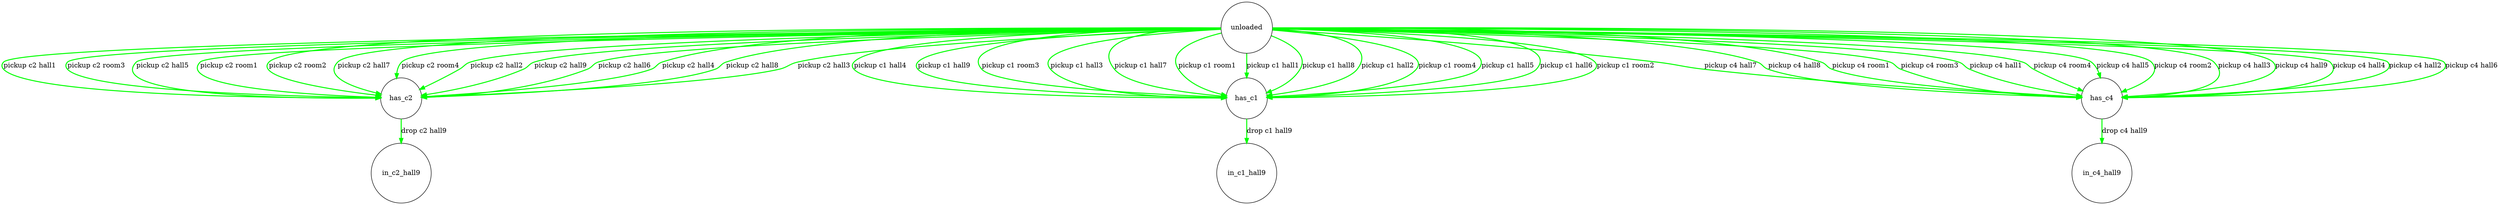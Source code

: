 digraph Tree {
	node [shape=circle, fontsize=14, color=black, fillcolor=white, fontcolor=black];
	 edge [style=solid, color=black];
has_c2 -> in_c2_hall9 [style=bold,label="drop c2 hall9", color=green];
has_c1 -> in_c1_hall9 [style=bold,label="drop c1 hall9", color=green];
has_c4 -> in_c4_hall9 [style=bold,label="drop c4 hall9", color=green];
unloaded -> has_c2 [style=bold,label="pickup c2 hall1", color=green];
unloaded -> has_c2 [style=bold,label="pickup c2 room3", color=green];
unloaded -> has_c2 [style=bold,label="pickup c2 hall5", color=green];
unloaded -> has_c2 [style=bold,label="pickup c2 room1", color=green];
unloaded -> has_c2 [style=bold,label="pickup c2 room2", color=green];
unloaded -> has_c2 [style=bold,label="pickup c2 hall7", color=green];
unloaded -> has_c2 [style=bold,label="pickup c2 room4", color=green];
unloaded -> has_c2 [style=bold,label="pickup c2 hall2", color=green];
unloaded -> has_c2 [style=bold,label="pickup c2 hall9", color=green];
unloaded -> has_c2 [style=bold,label="pickup c2 hall6", color=green];
unloaded -> has_c2 [style=bold,label="pickup c2 hall4", color=green];
unloaded -> has_c2 [style=bold,label="pickup c2 hall8", color=green];
unloaded -> has_c2 [style=bold,label="pickup c2 hall3", color=green];
unloaded -> has_c1 [style=bold,label="pickup c1 hall4", color=green];
unloaded -> has_c1 [style=bold,label="pickup c1 hall9", color=green];
unloaded -> has_c1 [style=bold,label="pickup c1 room3", color=green];
unloaded -> has_c1 [style=bold,label="pickup c1 hall3", color=green];
unloaded -> has_c1 [style=bold,label="pickup c1 hall7", color=green];
unloaded -> has_c1 [style=bold,label="pickup c1 room1", color=green];
unloaded -> has_c1 [style=bold,label="pickup c1 hall1", color=green];
unloaded -> has_c1 [style=bold,label="pickup c1 hall8", color=green];
unloaded -> has_c1 [style=bold,label="pickup c1 hall2", color=green];
unloaded -> has_c1 [style=bold,label="pickup c1 room4", color=green];
unloaded -> has_c1 [style=bold,label="pickup c1 hall5", color=green];
unloaded -> has_c1 [style=bold,label="pickup c1 hall6", color=green];
unloaded -> has_c1 [style=bold,label="pickup c1 room2", color=green];
unloaded -> has_c4 [style=bold,label="pickup c4 hall7", color=green];
unloaded -> has_c4 [style=bold,label="pickup c4 hall8", color=green];
unloaded -> has_c4 [style=bold,label="pickup c4 room1", color=green];
unloaded -> has_c4 [style=bold,label="pickup c4 room3", color=green];
unloaded -> has_c4 [style=bold,label="pickup c4 hall1", color=green];
unloaded -> has_c4 [style=bold,label="pickup c4 room4", color=green];
unloaded -> has_c4 [style=bold,label="pickup c4 hall5", color=green];
unloaded -> has_c4 [style=bold,label="pickup c4 room2", color=green];
unloaded -> has_c4 [style=bold,label="pickup c4 hall3", color=green];
unloaded -> has_c4 [style=bold,label="pickup c4 hall9", color=green];
unloaded -> has_c4 [style=bold,label="pickup c4 hall4", color=green];
unloaded -> has_c4 [style=bold,label="pickup c4 hall2", color=green];
unloaded -> has_c4 [style=bold,label="pickup c4 hall6", color=green];
}
